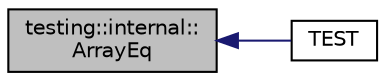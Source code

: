 digraph "testing::internal::ArrayEq"
{
  edge [fontname="Helvetica",fontsize="10",labelfontname="Helvetica",labelfontsize="10"];
  node [fontname="Helvetica",fontsize="10",shape=record];
  rankdir="LR";
  Node147 [label="testing::internal::\lArrayEq",height=0.2,width=0.4,color="black", fillcolor="grey75", style="filled", fontcolor="black"];
  Node147 -> Node148 [dir="back",color="midnightblue",fontsize="10",style="solid",fontname="Helvetica"];
  Node148 [label="TEST",height=0.2,width=0.4,color="black", fillcolor="white", style="filled",URL="$df/d01/gtest__unittest_8cc.html#ae9e7a844847a2df933aa4c2f85f7ceed"];
}
